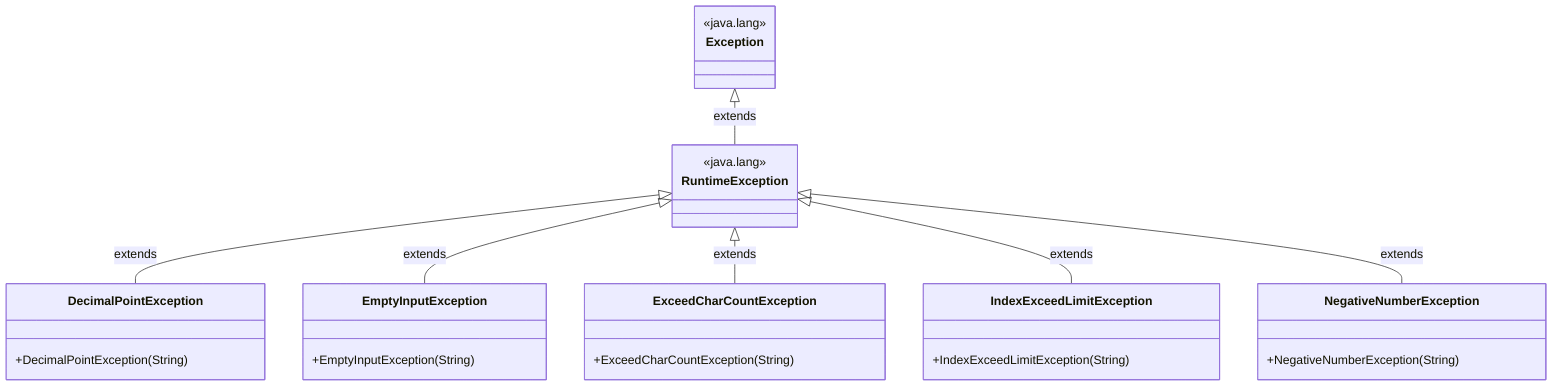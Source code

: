 classDiagram
    class Exception {
<<java.lang>>
}

class RuntimeException {
<<java.lang>>
}

class DecimalPointException {
+DecimalPointException(String)
}

class EmptyInputException {
+EmptyInputException(String)
}

class ExceedCharCountException {
+ExceedCharCountException(String)
}

class IndexExceedLimitException {
+IndexExceedLimitException(String)
}

class NegativeNumberException {
+NegativeNumberException(String)
}

Exception <|-- RuntimeException : extends
RuntimeException <|-- DecimalPointException : extends
RuntimeException <|-- EmptyInputException : extends
RuntimeException <|-- ExceedCharCountException : extends
RuntimeException <|-- IndexExceedLimitException : extends
RuntimeException <|-- NegativeNumberException : extends